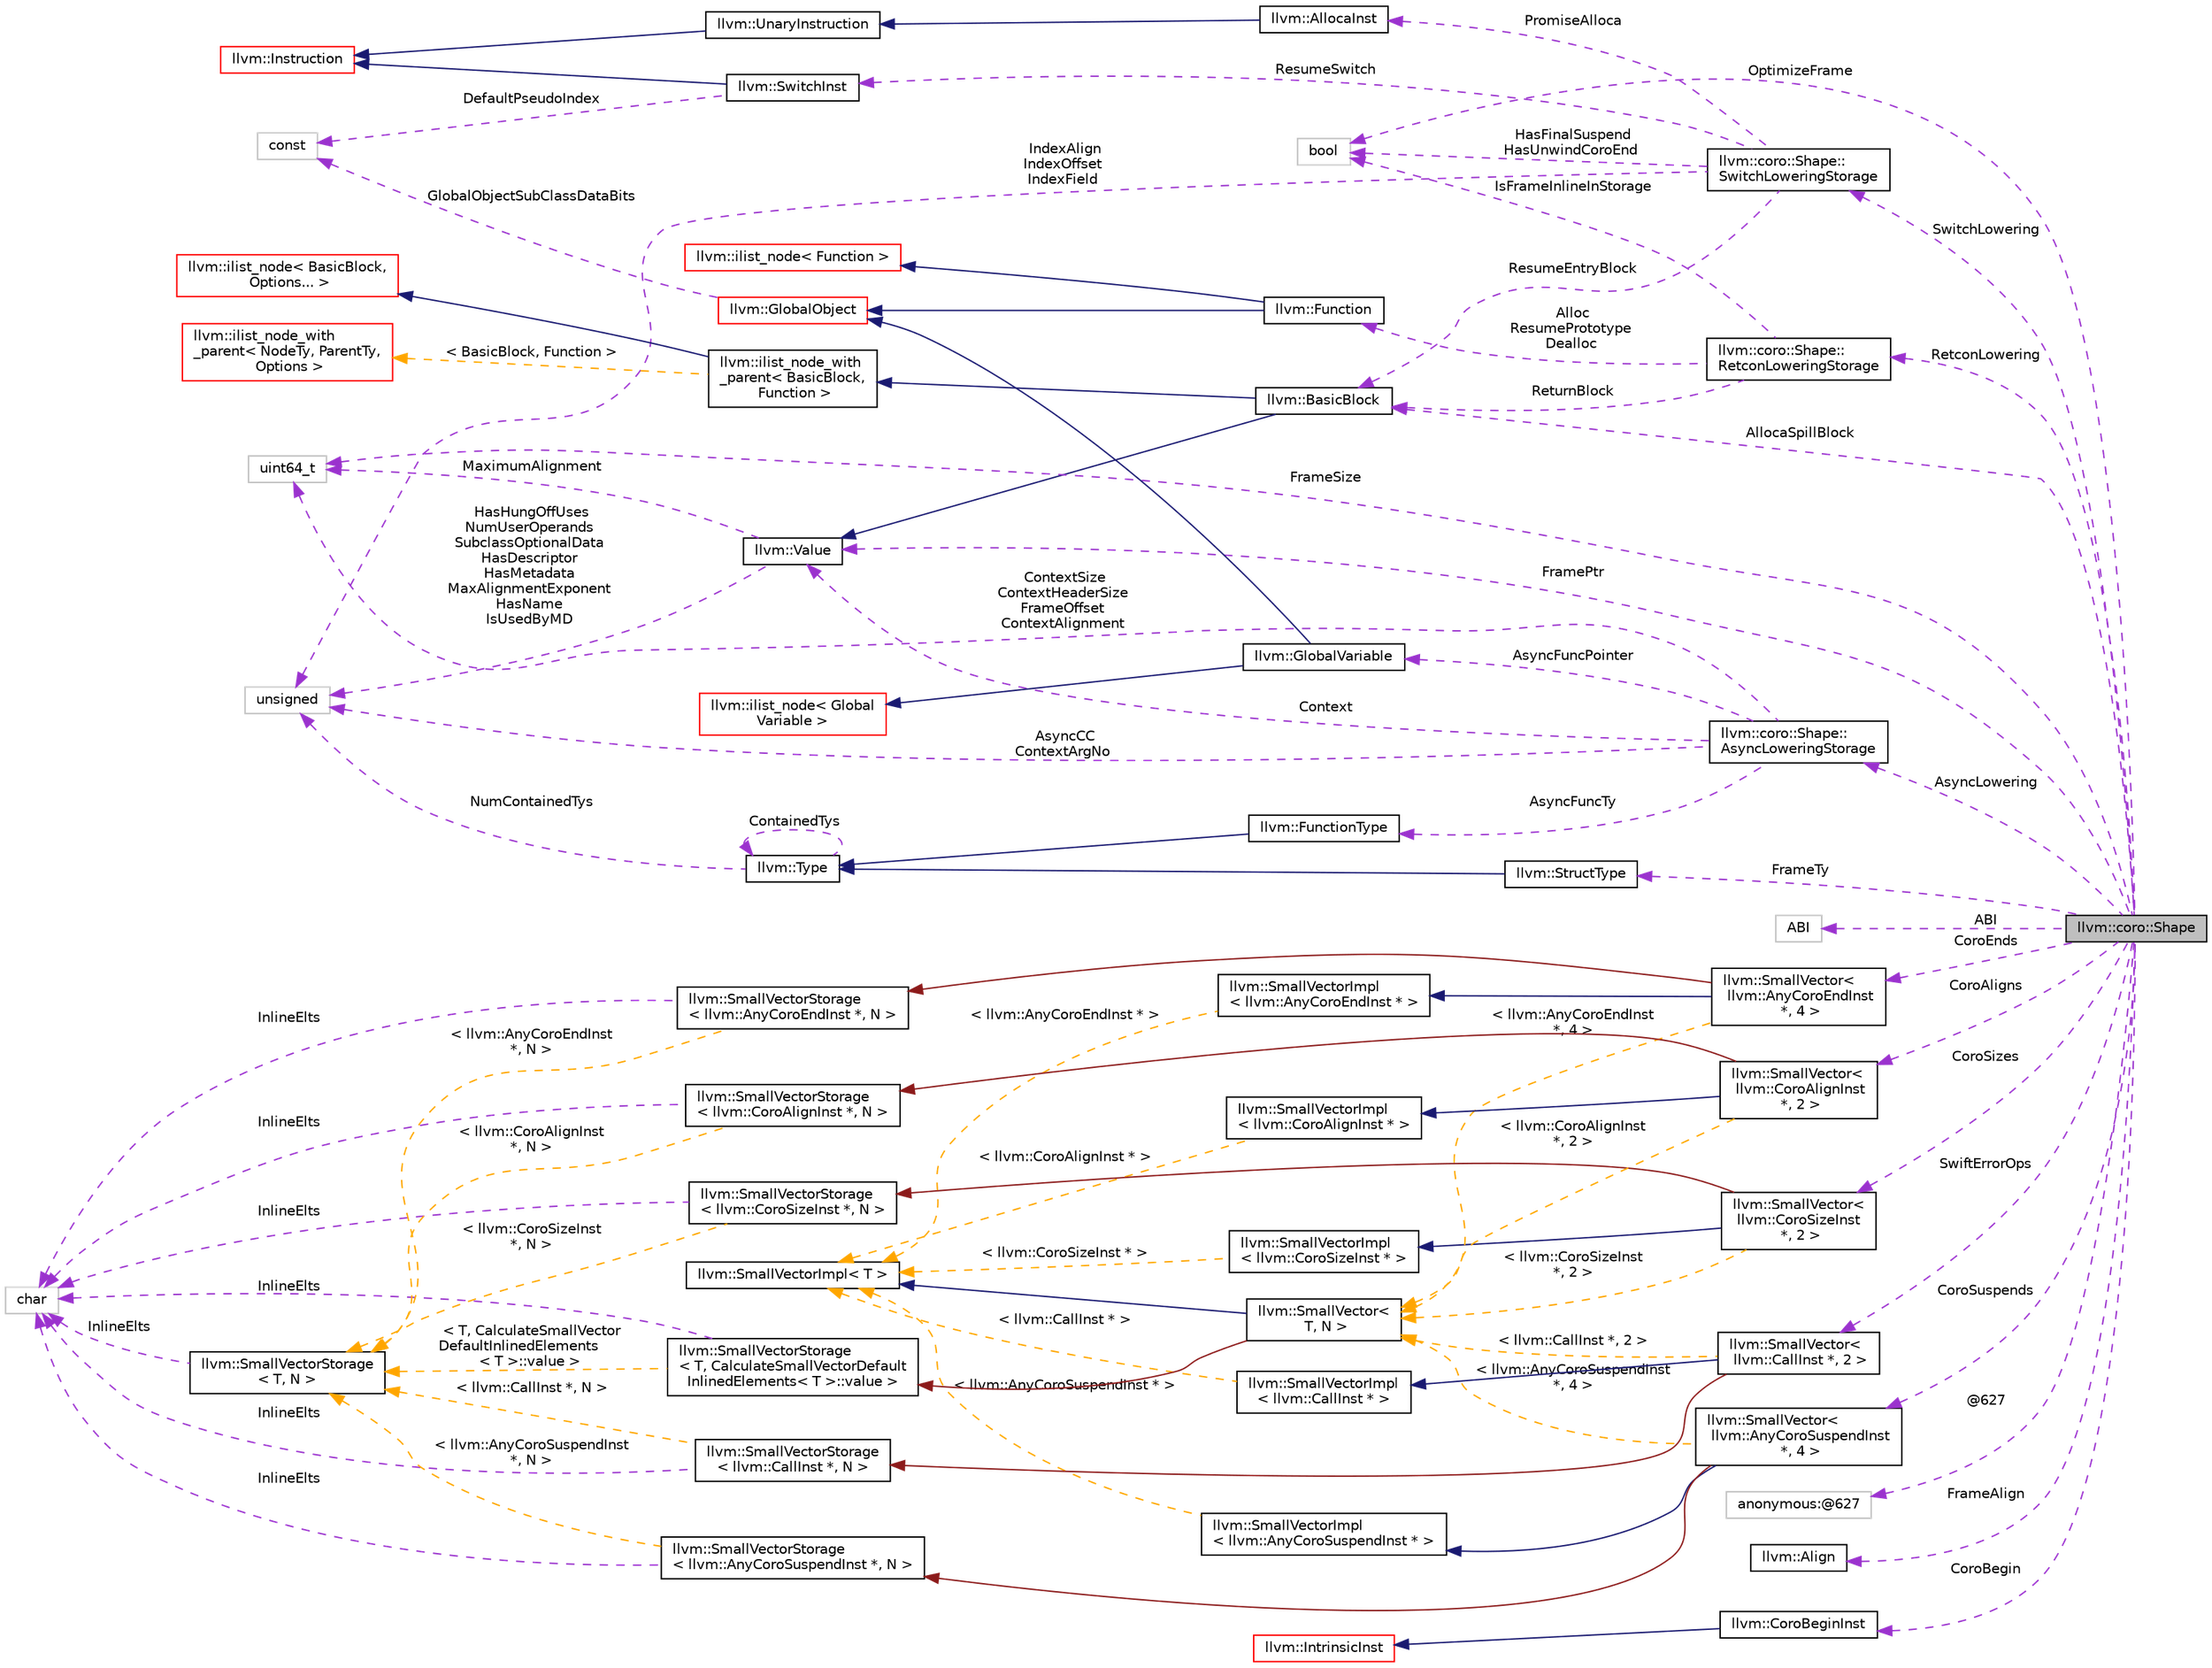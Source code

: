 digraph "llvm::coro::Shape"
{
 // LATEX_PDF_SIZE
  bgcolor="transparent";
  edge [fontname="Helvetica",fontsize="10",labelfontname="Helvetica",labelfontsize="10"];
  node [fontname="Helvetica",fontsize="10",shape=record];
  rankdir="LR";
  Node1 [label="llvm::coro::Shape",height=0.2,width=0.4,color="black", fillcolor="grey75", style="filled", fontcolor="black",tooltip=" "];
  Node2 -> Node1 [dir="back",color="darkorchid3",fontsize="10",style="dashed",label=" SwitchLowering" ,fontname="Helvetica"];
  Node2 [label="llvm::coro::Shape::\lSwitchLoweringStorage",height=0.2,width=0.4,color="black",URL="$structllvm_1_1coro_1_1Shape_1_1SwitchLoweringStorage.html",tooltip=" "];
  Node3 -> Node2 [dir="back",color="darkorchid3",fontsize="10",style="dashed",label=" PromiseAlloca" ,fontname="Helvetica"];
  Node3 [label="llvm::AllocaInst",height=0.2,width=0.4,color="black",URL="$classllvm_1_1AllocaInst.html",tooltip="an instruction to allocate memory on the stack"];
  Node4 -> Node3 [dir="back",color="midnightblue",fontsize="10",style="solid",fontname="Helvetica"];
  Node4 [label="llvm::UnaryInstruction",height=0.2,width=0.4,color="black",URL="$classllvm_1_1UnaryInstruction.html",tooltip=" "];
  Node5 -> Node4 [dir="back",color="midnightblue",fontsize="10",style="solid",fontname="Helvetica"];
  Node5 [label="llvm::Instruction",height=0.2,width=0.4,color="red",URL="$classllvm_1_1Instruction.html",tooltip=" "];
  Node23 -> Node2 [dir="back",color="darkorchid3",fontsize="10",style="dashed",label=" ResumeEntryBlock" ,fontname="Helvetica"];
  Node23 [label="llvm::BasicBlock",height=0.2,width=0.4,color="black",URL="$classllvm_1_1BasicBlock.html",tooltip="LLVM Basic Block Representation."];
  Node7 -> Node23 [dir="back",color="midnightblue",fontsize="10",style="solid",fontname="Helvetica"];
  Node7 [label="llvm::Value",height=0.2,width=0.4,color="black",URL="$classllvm_1_1Value.html",tooltip="LLVM Value Representation."];
  Node8 -> Node7 [dir="back",color="darkorchid3",fontsize="10",style="dashed",label=" MaximumAlignment" ,fontname="Helvetica"];
  Node8 [label="uint64_t",height=0.2,width=0.4,color="grey75",tooltip=" "];
  Node9 -> Node7 [dir="back",color="darkorchid3",fontsize="10",style="dashed",label=" HasHungOffUses\nNumUserOperands\nSubclassOptionalData\nHasDescriptor\nHasMetadata\nMaxAlignmentExponent\nHasName\nIsUsedByMD" ,fontname="Helvetica"];
  Node9 [label="unsigned",height=0.2,width=0.4,color="grey75",tooltip=" "];
  Node24 -> Node23 [dir="back",color="midnightblue",fontsize="10",style="solid",fontname="Helvetica"];
  Node24 [label="llvm::ilist_node_with\l_parent\< BasicBlock,\l Function \>",height=0.2,width=0.4,color="black",URL="$classllvm_1_1ilist__node__with__parent.html",tooltip=" "];
  Node25 -> Node24 [dir="back",color="midnightblue",fontsize="10",style="solid",fontname="Helvetica"];
  Node25 [label="llvm::ilist_node\< BasicBlock,\l Options... \>",height=0.2,width=0.4,color="red",URL="$classllvm_1_1ilist__node.html",tooltip=" "];
  Node19 -> Node24 [dir="back",color="orange",fontsize="10",style="dashed",label=" \< BasicBlock, Function \>" ,fontname="Helvetica"];
  Node19 [label="llvm::ilist_node_with\l_parent\< NodeTy, ParentTy,\l Options \>",height=0.2,width=0.4,color="red",URL="$classllvm_1_1ilist__node__with__parent.html",tooltip="An ilist node that can access its parent list."];
  Node28 -> Node2 [dir="back",color="darkorchid3",fontsize="10",style="dashed",label=" HasFinalSuspend\nHasUnwindCoroEnd" ,fontname="Helvetica"];
  Node28 [label="bool",height=0.2,width=0.4,color="grey75",tooltip=" "];
  Node29 -> Node2 [dir="back",color="darkorchid3",fontsize="10",style="dashed",label=" ResumeSwitch" ,fontname="Helvetica"];
  Node29 [label="llvm::SwitchInst",height=0.2,width=0.4,color="black",URL="$classllvm_1_1SwitchInst.html",tooltip="Multiway switch."];
  Node5 -> Node29 [dir="back",color="midnightblue",fontsize="10",style="solid",fontname="Helvetica"];
  Node30 -> Node29 [dir="back",color="darkorchid3",fontsize="10",style="dashed",label=" DefaultPseudoIndex" ,fontname="Helvetica"];
  Node30 [label="const",height=0.2,width=0.4,color="grey75",tooltip=" "];
  Node9 -> Node2 [dir="back",color="darkorchid3",fontsize="10",style="dashed",label=" IndexAlign\nIndexOffset\nIndexField" ,fontname="Helvetica"];
  Node31 -> Node1 [dir="back",color="darkorchid3",fontsize="10",style="dashed",label=" AsyncLowering" ,fontname="Helvetica"];
  Node31 [label="llvm::coro::Shape::\lAsyncLoweringStorage",height=0.2,width=0.4,color="black",URL="$structllvm_1_1coro_1_1Shape_1_1AsyncLoweringStorage.html",tooltip=" "];
  Node8 -> Node31 [dir="back",color="darkorchid3",fontsize="10",style="dashed",label=" ContextSize\nContextHeaderSize\nFrameOffset\nContextAlignment" ,fontname="Helvetica"];
  Node7 -> Node31 [dir="back",color="darkorchid3",fontsize="10",style="dashed",label=" Context" ,fontname="Helvetica"];
  Node32 -> Node31 [dir="back",color="darkorchid3",fontsize="10",style="dashed",label=" AsyncFuncPointer" ,fontname="Helvetica"];
  Node32 [label="llvm::GlobalVariable",height=0.2,width=0.4,color="black",URL="$classllvm_1_1GlobalVariable.html",tooltip=" "];
  Node33 -> Node32 [dir="back",color="midnightblue",fontsize="10",style="solid",fontname="Helvetica"];
  Node33 [label="llvm::GlobalObject",height=0.2,width=0.4,color="red",URL="$classllvm_1_1GlobalObject.html",tooltip=" "];
  Node30 -> Node33 [dir="back",color="darkorchid3",fontsize="10",style="dashed",label=" GlobalObjectSubClassDataBits" ,fontname="Helvetica"];
  Node39 -> Node32 [dir="back",color="midnightblue",fontsize="10",style="solid",fontname="Helvetica"];
  Node39 [label="llvm::ilist_node\< Global\lVariable \>",height=0.2,width=0.4,color="red",URL="$classllvm_1_1ilist__node.html",tooltip=" "];
  Node9 -> Node31 [dir="back",color="darkorchid3",fontsize="10",style="dashed",label=" AsyncCC\nContextArgNo" ,fontname="Helvetica"];
  Node42 -> Node31 [dir="back",color="darkorchid3",fontsize="10",style="dashed",label=" AsyncFuncTy" ,fontname="Helvetica"];
  Node42 [label="llvm::FunctionType",height=0.2,width=0.4,color="black",URL="$classllvm_1_1FunctionType.html",tooltip="Class to represent function types."];
  Node36 -> Node42 [dir="back",color="midnightblue",fontsize="10",style="solid",fontname="Helvetica"];
  Node36 [label="llvm::Type",height=0.2,width=0.4,color="black",URL="$classllvm_1_1Type.html",tooltip="The instances of the Type class are immutable: once they are created, they are never changed."];
  Node36 -> Node36 [dir="back",color="darkorchid3",fontsize="10",style="dashed",label=" ContainedTys" ,fontname="Helvetica"];
  Node9 -> Node36 [dir="back",color="darkorchid3",fontsize="10",style="dashed",label=" NumContainedTys" ,fontname="Helvetica"];
  Node8 -> Node1 [dir="back",color="darkorchid3",fontsize="10",style="dashed",label=" FrameSize" ,fontname="Helvetica"];
  Node43 -> Node1 [dir="back",color="darkorchid3",fontsize="10",style="dashed",label=" ABI" ,fontname="Helvetica"];
  Node43 [label="ABI",height=0.2,width=0.4,color="grey75",tooltip=" "];
  Node44 -> Node1 [dir="back",color="darkorchid3",fontsize="10",style="dashed",label=" CoroSizes" ,fontname="Helvetica"];
  Node44 [label="llvm::SmallVector\<\l llvm::CoroSizeInst\l *, 2 \>",height=0.2,width=0.4,color="black",URL="$classllvm_1_1SmallVector.html",tooltip=" "];
  Node45 -> Node44 [dir="back",color="midnightblue",fontsize="10",style="solid",fontname="Helvetica"];
  Node45 [label="llvm::SmallVectorImpl\l\< llvm::CoroSizeInst * \>",height=0.2,width=0.4,color="black",URL="$classllvm_1_1SmallVectorImpl.html",tooltip=" "];
  Node46 -> Node45 [dir="back",color="orange",fontsize="10",style="dashed",label=" \< llvm::CoroSizeInst * \>" ,fontname="Helvetica"];
  Node46 [label="llvm::SmallVectorImpl\< T \>",height=0.2,width=0.4,color="black",URL="$classllvm_1_1SmallVectorImpl.html",tooltip="This class consists of common code factored out of the SmallVector class to reduce code duplication b..."];
  Node47 -> Node44 [dir="back",color="firebrick4",fontsize="10",style="solid",fontname="Helvetica"];
  Node47 [label="llvm::SmallVectorStorage\l\< llvm::CoroSizeInst *, N \>",height=0.2,width=0.4,color="black",URL="$structllvm_1_1SmallVectorStorage.html",tooltip=" "];
  Node48 -> Node47 [dir="back",color="darkorchid3",fontsize="10",style="dashed",label=" InlineElts" ,fontname="Helvetica"];
  Node48 [label="char",height=0.2,width=0.4,color="grey75",tooltip=" "];
  Node49 -> Node47 [dir="back",color="orange",fontsize="10",style="dashed",label=" \< llvm::CoroSizeInst\l *, N \>" ,fontname="Helvetica"];
  Node49 [label="llvm::SmallVectorStorage\l\< T, N \>",height=0.2,width=0.4,color="black",URL="$structllvm_1_1SmallVectorStorage.html",tooltip="Storage for the SmallVector elements."];
  Node48 -> Node49 [dir="back",color="darkorchid3",fontsize="10",style="dashed",label=" InlineElts" ,fontname="Helvetica"];
  Node50 -> Node44 [dir="back",color="orange",fontsize="10",style="dashed",label=" \< llvm::CoroSizeInst\l *, 2 \>" ,fontname="Helvetica"];
  Node50 [label="llvm::SmallVector\<\l T, N \>",height=0.2,width=0.4,color="black",URL="$classllvm_1_1SmallVector.html",tooltip="This is a 'vector' (really, a variable-sized array), optimized for the case when the array is small."];
  Node46 -> Node50 [dir="back",color="midnightblue",fontsize="10",style="solid",fontname="Helvetica"];
  Node51 -> Node50 [dir="back",color="firebrick4",fontsize="10",style="solid",fontname="Helvetica"];
  Node51 [label="llvm::SmallVectorStorage\l\< T, CalculateSmallVectorDefault\lInlinedElements\< T \>::value \>",height=0.2,width=0.4,color="black",URL="$structllvm_1_1SmallVectorStorage.html",tooltip=" "];
  Node48 -> Node51 [dir="back",color="darkorchid3",fontsize="10",style="dashed",label=" InlineElts" ,fontname="Helvetica"];
  Node49 -> Node51 [dir="back",color="orange",fontsize="10",style="dashed",label=" \< T, CalculateSmallVector\lDefaultInlinedElements\l\< T \>::value \>" ,fontname="Helvetica"];
  Node52 -> Node1 [dir="back",color="darkorchid3",fontsize="10",style="dashed",label=" @627" ,fontname="Helvetica"];
  Node52 [label="anonymous:@627",height=0.2,width=0.4,color="grey75",tooltip=" "];
  Node7 -> Node1 [dir="back",color="darkorchid3",fontsize="10",style="dashed",label=" FramePtr" ,fontname="Helvetica"];
  Node53 -> Node1 [dir="back",color="darkorchid3",fontsize="10",style="dashed",label=" SwiftErrorOps" ,fontname="Helvetica"];
  Node53 [label="llvm::SmallVector\<\l llvm::CallInst *, 2 \>",height=0.2,width=0.4,color="black",URL="$classllvm_1_1SmallVector.html",tooltip=" "];
  Node54 -> Node53 [dir="back",color="midnightblue",fontsize="10",style="solid",fontname="Helvetica"];
  Node54 [label="llvm::SmallVectorImpl\l\< llvm::CallInst * \>",height=0.2,width=0.4,color="black",URL="$classllvm_1_1SmallVectorImpl.html",tooltip=" "];
  Node46 -> Node54 [dir="back",color="orange",fontsize="10",style="dashed",label=" \< llvm::CallInst * \>" ,fontname="Helvetica"];
  Node55 -> Node53 [dir="back",color="firebrick4",fontsize="10",style="solid",fontname="Helvetica"];
  Node55 [label="llvm::SmallVectorStorage\l\< llvm::CallInst *, N \>",height=0.2,width=0.4,color="black",URL="$structllvm_1_1SmallVectorStorage.html",tooltip=" "];
  Node48 -> Node55 [dir="back",color="darkorchid3",fontsize="10",style="dashed",label=" InlineElts" ,fontname="Helvetica"];
  Node49 -> Node55 [dir="back",color="orange",fontsize="10",style="dashed",label=" \< llvm::CallInst *, N \>" ,fontname="Helvetica"];
  Node50 -> Node53 [dir="back",color="orange",fontsize="10",style="dashed",label=" \< llvm::CallInst *, 2 \>" ,fontname="Helvetica"];
  Node56 -> Node1 [dir="back",color="darkorchid3",fontsize="10",style="dashed",label=" RetconLowering" ,fontname="Helvetica"];
  Node56 [label="llvm::coro::Shape::\lRetconLoweringStorage",height=0.2,width=0.4,color="black",URL="$structllvm_1_1coro_1_1Shape_1_1RetconLoweringStorage.html",tooltip=" "];
  Node23 -> Node56 [dir="back",color="darkorchid3",fontsize="10",style="dashed",label=" ReturnBlock" ,fontname="Helvetica"];
  Node28 -> Node56 [dir="back",color="darkorchid3",fontsize="10",style="dashed",label=" IsFrameInlineInStorage" ,fontname="Helvetica"];
  Node57 -> Node56 [dir="back",color="darkorchid3",fontsize="10",style="dashed",label=" Alloc\nResumePrototype\nDealloc" ,fontname="Helvetica"];
  Node57 [label="llvm::Function",height=0.2,width=0.4,color="black",URL="$classllvm_1_1Function.html",tooltip=" "];
  Node33 -> Node57 [dir="back",color="midnightblue",fontsize="10",style="solid",fontname="Helvetica"];
  Node58 -> Node57 [dir="back",color="midnightblue",fontsize="10",style="solid",fontname="Helvetica"];
  Node58 [label="llvm::ilist_node\< Function \>",height=0.2,width=0.4,color="red",URL="$classllvm_1_1ilist__node.html",tooltip=" "];
  Node23 -> Node1 [dir="back",color="darkorchid3",fontsize="10",style="dashed",label=" AllocaSpillBlock" ,fontname="Helvetica"];
  Node28 -> Node1 [dir="back",color="darkorchid3",fontsize="10",style="dashed",label=" OptimizeFrame" ,fontname="Helvetica"];
  Node61 -> Node1 [dir="back",color="darkorchid3",fontsize="10",style="dashed",label=" FrameAlign" ,fontname="Helvetica"];
  Node61 [label="llvm::Align",height=0.2,width=0.4,color="black",URL="$structllvm_1_1Align.html",tooltip="This struct is a compact representation of a valid (non-zero power of two) alignment."];
  Node62 -> Node1 [dir="back",color="darkorchid3",fontsize="10",style="dashed",label=" CoroAligns" ,fontname="Helvetica"];
  Node62 [label="llvm::SmallVector\<\l llvm::CoroAlignInst\l *, 2 \>",height=0.2,width=0.4,color="black",URL="$classllvm_1_1SmallVector.html",tooltip=" "];
  Node63 -> Node62 [dir="back",color="midnightblue",fontsize="10",style="solid",fontname="Helvetica"];
  Node63 [label="llvm::SmallVectorImpl\l\< llvm::CoroAlignInst * \>",height=0.2,width=0.4,color="black",URL="$classllvm_1_1SmallVectorImpl.html",tooltip=" "];
  Node46 -> Node63 [dir="back",color="orange",fontsize="10",style="dashed",label=" \< llvm::CoroAlignInst * \>" ,fontname="Helvetica"];
  Node64 -> Node62 [dir="back",color="firebrick4",fontsize="10",style="solid",fontname="Helvetica"];
  Node64 [label="llvm::SmallVectorStorage\l\< llvm::CoroAlignInst *, N \>",height=0.2,width=0.4,color="black",URL="$structllvm_1_1SmallVectorStorage.html",tooltip=" "];
  Node48 -> Node64 [dir="back",color="darkorchid3",fontsize="10",style="dashed",label=" InlineElts" ,fontname="Helvetica"];
  Node49 -> Node64 [dir="back",color="orange",fontsize="10",style="dashed",label=" \< llvm::CoroAlignInst\l *, N \>" ,fontname="Helvetica"];
  Node50 -> Node62 [dir="back",color="orange",fontsize="10",style="dashed",label=" \< llvm::CoroAlignInst\l *, 2 \>" ,fontname="Helvetica"];
  Node65 -> Node1 [dir="back",color="darkorchid3",fontsize="10",style="dashed",label=" FrameTy" ,fontname="Helvetica"];
  Node65 [label="llvm::StructType",height=0.2,width=0.4,color="black",URL="$classllvm_1_1StructType.html",tooltip="Class to represent struct types."];
  Node36 -> Node65 [dir="back",color="midnightblue",fontsize="10",style="solid",fontname="Helvetica"];
  Node66 -> Node1 [dir="back",color="darkorchid3",fontsize="10",style="dashed",label=" CoroSuspends" ,fontname="Helvetica"];
  Node66 [label="llvm::SmallVector\<\l llvm::AnyCoroSuspendInst\l *, 4 \>",height=0.2,width=0.4,color="black",URL="$classllvm_1_1SmallVector.html",tooltip=" "];
  Node67 -> Node66 [dir="back",color="midnightblue",fontsize="10",style="solid",fontname="Helvetica"];
  Node67 [label="llvm::SmallVectorImpl\l\< llvm::AnyCoroSuspendInst * \>",height=0.2,width=0.4,color="black",URL="$classllvm_1_1SmallVectorImpl.html",tooltip=" "];
  Node46 -> Node67 [dir="back",color="orange",fontsize="10",style="dashed",label=" \< llvm::AnyCoroSuspendInst * \>" ,fontname="Helvetica"];
  Node68 -> Node66 [dir="back",color="firebrick4",fontsize="10",style="solid",fontname="Helvetica"];
  Node68 [label="llvm::SmallVectorStorage\l\< llvm::AnyCoroSuspendInst *, N \>",height=0.2,width=0.4,color="black",URL="$structllvm_1_1SmallVectorStorage.html",tooltip=" "];
  Node48 -> Node68 [dir="back",color="darkorchid3",fontsize="10",style="dashed",label=" InlineElts" ,fontname="Helvetica"];
  Node49 -> Node68 [dir="back",color="orange",fontsize="10",style="dashed",label=" \< llvm::AnyCoroSuspendInst\l *, N \>" ,fontname="Helvetica"];
  Node50 -> Node66 [dir="back",color="orange",fontsize="10",style="dashed",label=" \< llvm::AnyCoroSuspendInst\l *, 4 \>" ,fontname="Helvetica"];
  Node69 -> Node1 [dir="back",color="darkorchid3",fontsize="10",style="dashed",label=" CoroEnds" ,fontname="Helvetica"];
  Node69 [label="llvm::SmallVector\<\l llvm::AnyCoroEndInst\l *, 4 \>",height=0.2,width=0.4,color="black",URL="$classllvm_1_1SmallVector.html",tooltip=" "];
  Node70 -> Node69 [dir="back",color="midnightblue",fontsize="10",style="solid",fontname="Helvetica"];
  Node70 [label="llvm::SmallVectorImpl\l\< llvm::AnyCoroEndInst * \>",height=0.2,width=0.4,color="black",URL="$classllvm_1_1SmallVectorImpl.html",tooltip=" "];
  Node46 -> Node70 [dir="back",color="orange",fontsize="10",style="dashed",label=" \< llvm::AnyCoroEndInst * \>" ,fontname="Helvetica"];
  Node71 -> Node69 [dir="back",color="firebrick4",fontsize="10",style="solid",fontname="Helvetica"];
  Node71 [label="llvm::SmallVectorStorage\l\< llvm::AnyCoroEndInst *, N \>",height=0.2,width=0.4,color="black",URL="$structllvm_1_1SmallVectorStorage.html",tooltip=" "];
  Node48 -> Node71 [dir="back",color="darkorchid3",fontsize="10",style="dashed",label=" InlineElts" ,fontname="Helvetica"];
  Node49 -> Node71 [dir="back",color="orange",fontsize="10",style="dashed",label=" \< llvm::AnyCoroEndInst\l *, N \>" ,fontname="Helvetica"];
  Node50 -> Node69 [dir="back",color="orange",fontsize="10",style="dashed",label=" \< llvm::AnyCoroEndInst\l *, 4 \>" ,fontname="Helvetica"];
  Node72 -> Node1 [dir="back",color="darkorchid3",fontsize="10",style="dashed",label=" CoroBegin" ,fontname="Helvetica"];
  Node72 [label="llvm::CoroBeginInst",height=0.2,width=0.4,color="black",URL="$classllvm_1_1CoroBeginInst.html",tooltip="This class represents the llvm.coro.begin instruction."];
  Node73 -> Node72 [dir="back",color="midnightblue",fontsize="10",style="solid",fontname="Helvetica"];
  Node73 [label="llvm::IntrinsicInst",height=0.2,width=0.4,color="red",URL="$classllvm_1_1IntrinsicInst.html",tooltip="A wrapper class for inspecting calls to intrinsic functions."];
}
